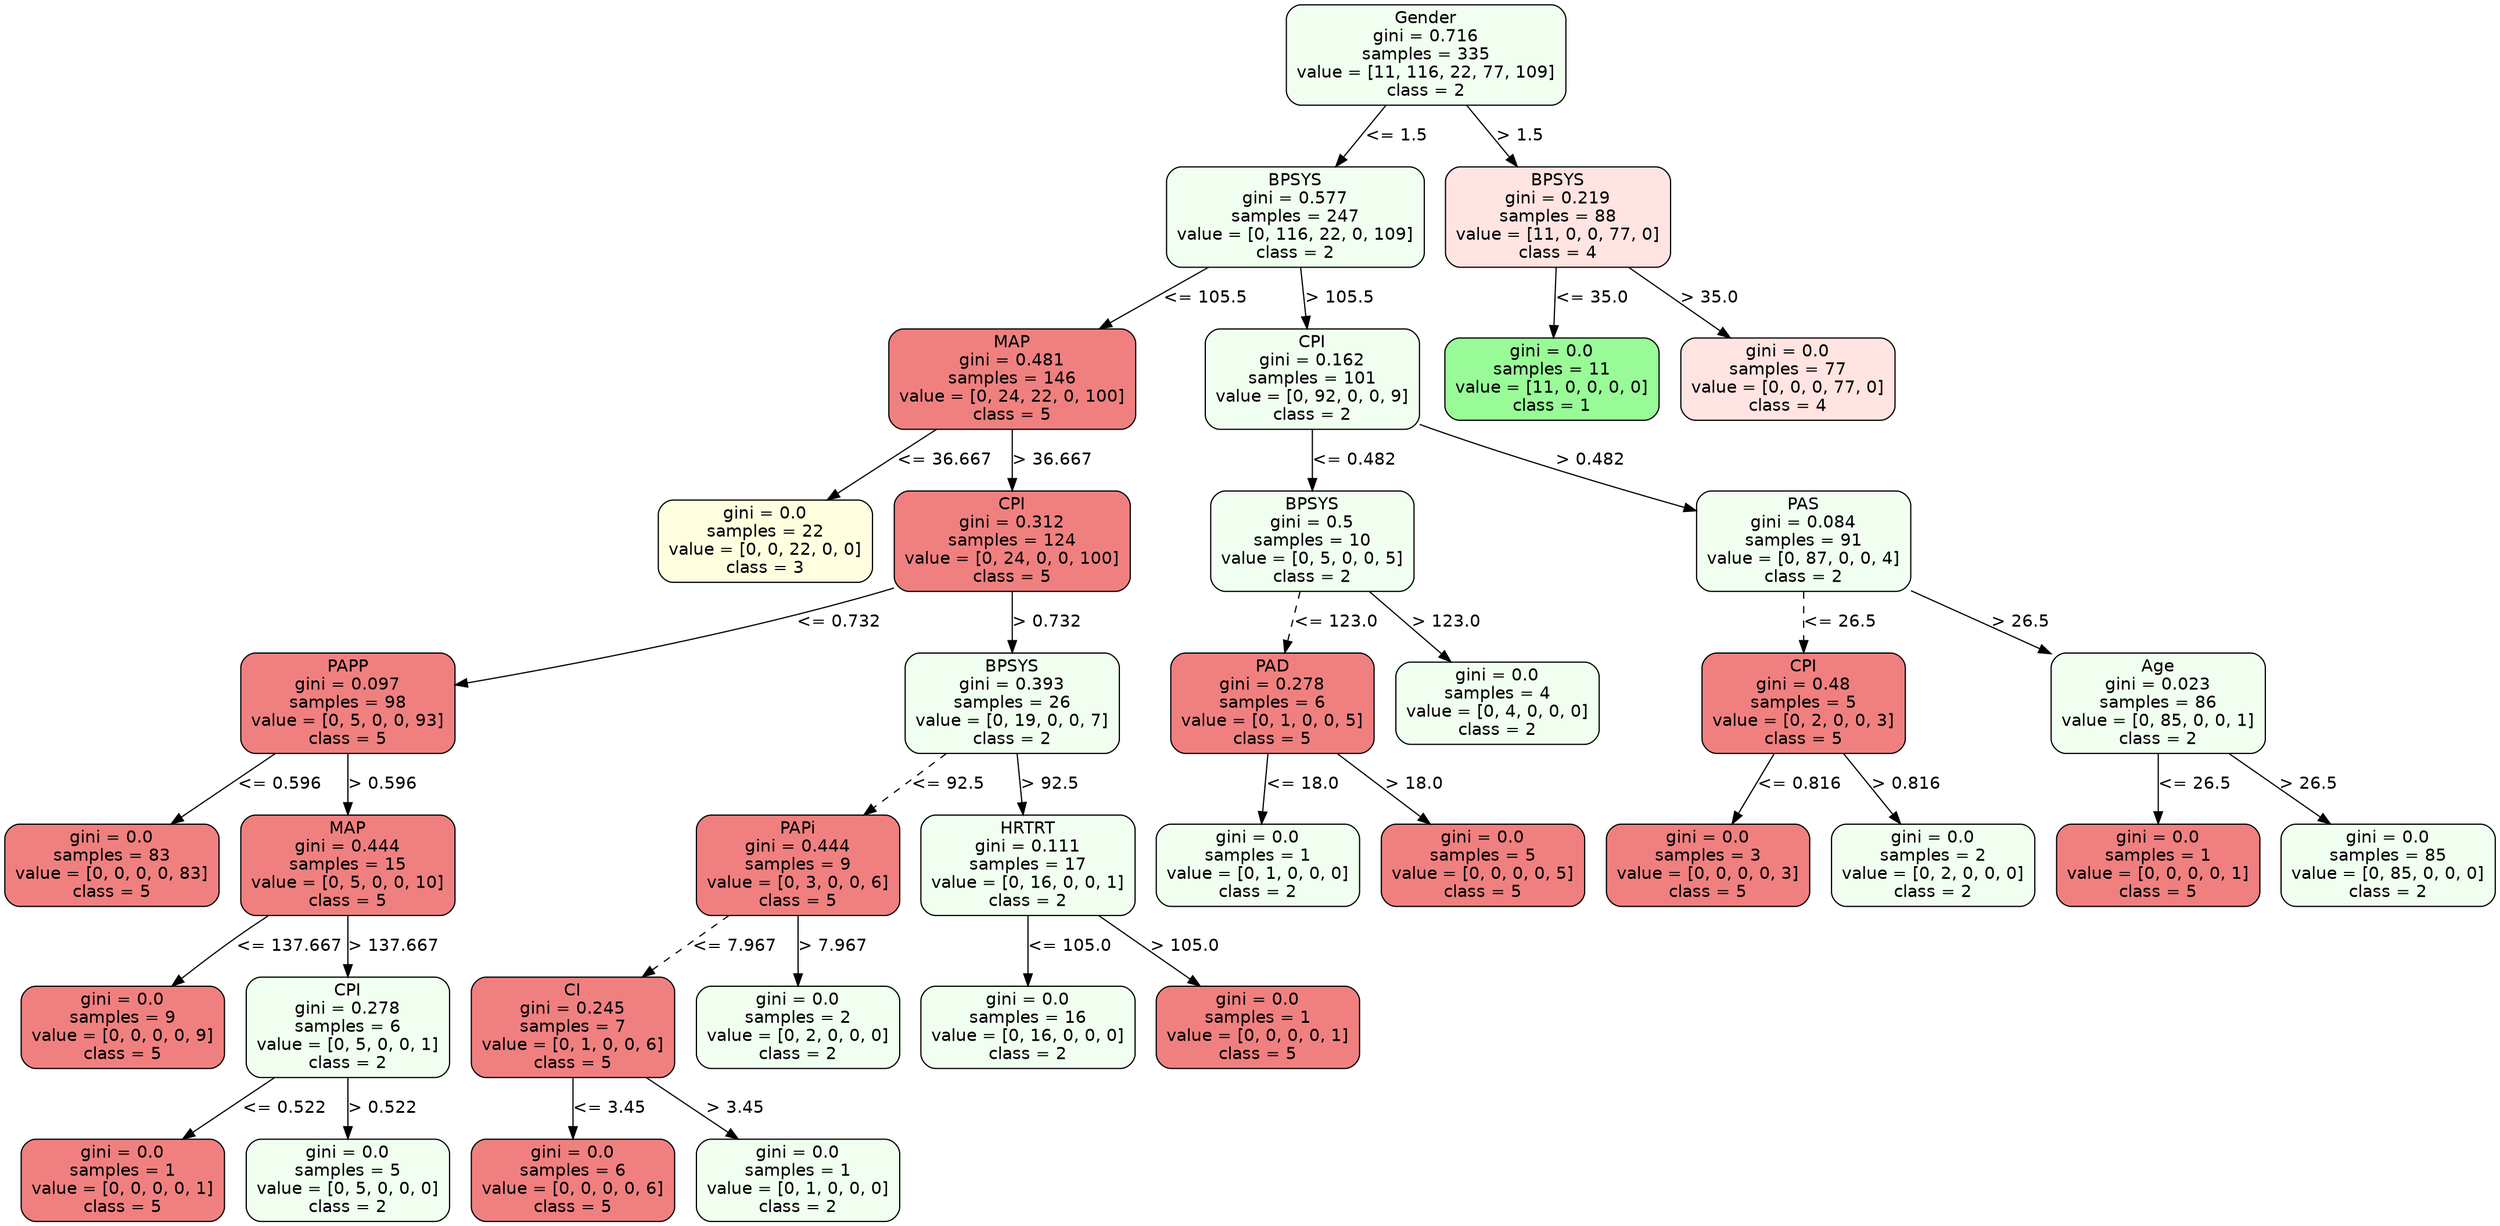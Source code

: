 strict digraph Tree {
	graph [bb="0,0,2058,1006"];
	node [color=black,
		fontname=helvetica,
		label="\N",
		shape=box,
		style="filled, rounded"
	];
	edge [fontname=helvetica];
	0	 [fillcolor=honeydew,
		height=1.1528,
		label="Gender\ngini = 0.716\nsamples = 335\nvalue = [11, 116, 22, 77, 109]\nclass = 2",
		pos="1174.5,964.5",
		width=3.2083];
	1	 [fillcolor=honeydew,
		height=1.1528,
		label="BPSYS\ngini = 0.577\nsamples = 247\nvalue = [0, 116, 22, 0, 109]\nclass = 2",
		pos="1066.5,830.5",
		width=2.9583];
	0 -> 1	 [label="<= 1.5",
		labelangle=45,
		labeldistance=2.5,
		lp="1150.5,897.5",
		op="<=",
		param=1.5,
		pos="e,1100.1,872.14 1140.9,922.84 1130.1,909.35 1117.9,894.26 1106.6,880.24",
		style=solid];
	34	 [fillcolor=mistyrose,
		height=1.1528,
		label="BPSYS\ngini = 0.219\nsamples = 88\nvalue = [11, 0, 0, 77, 0]\nclass = 4",
		pos="1283.5,830.5",
		width=2.5833];
	0 -> 34	 [label="> 1.5",
		labelangle=-45,
		labeldistance=2.5,
		lp="1252.5,897.5",
		op=">",
		param=1.5,
		pos="e,1249.6,872.14 1208.4,922.84 1219.4,909.35 1231.6,894.26 1243,880.24",
		style=solid];
	2	 [fillcolor=lightcoral,
		height=1.1528,
		label="MAP\ngini = 0.481\nsamples = 146\nvalue = [0, 24, 22, 0, 100]\nclass = 5",
		pos="832.5,696.5",
		width=2.8333];
	1 -> 2	 [label="<= 105.5",
		lp="992.5,763.5",
		op="<=",
		param=105.5,
		pos="e,905.21,738.14 993.74,788.84 968.43,774.34 939.88,757.99 913.91,743.12",
		style=solid];
	21	 [fillcolor=honeydew,
		height=1.1528,
		label="CPI\ngini = 0.162\nsamples = 101\nvalue = [0, 92, 0, 0, 9]\nclass = 2",
		pos="1080.5,696.5",
		width=2.4583];
	1 -> 21	 [label="> 105.5",
		lp="1103.5,763.5",
		op=">",
		param=105.5,
		pos="e,1076.1,738.14 1070.9,788.84 1072.2,775.98 1073.7,761.66 1075.1,748.21",
		style=solid];
	3	 [fillcolor=lightyellow,
		height=0.94444,
		label="gini = 0.0\nsamples = 22\nvalue = [0, 0, 22, 0, 0]\nclass = 3",
		pos="628.5,562.5",
		width=2.4583];
	2 -> 3	 [label="<= 36.667",
		lp="777,629.5",
		op="<=",
		param=36.667,
		pos="e,680.27,596.5 769.07,654.84 743.43,637.99 713.98,618.65 688.68,602.03",
		style=solid];
	4	 [fillcolor=lightcoral,
		height=1.1528,
		label="CPI\ngini = 0.312\nsamples = 124\nvalue = [0, 24, 0, 0, 100]\nclass = 5",
		pos="832.5,562.5",
		width=2.7083];
	2 -> 4	 [label="> 36.667",
		lp="866,629.5",
		op=">",
		param=36.667,
		pos="e,832.5,604.14 832.5,654.84 832.5,641.98 832.5,627.66 832.5,614.21",
		style=solid];
	5	 [fillcolor=lightcoral,
		height=1.1528,
		label="PAPP\ngini = 0.097\nsamples = 98\nvalue = [0, 5, 0, 0, 93]\nclass = 5",
		pos="283.5,428.5",
		width=2.4583];
	4 -> 5	 [label="<= 0.732",
		lp="689.5,495.5",
		op="<=",
		param=0.732,
		pos="e,372.19,442.66 734.76,523.85 731.65,522.86 728.56,521.91 725.5,521 609.4,486.59 472.49,460.03 382.15,444.37",
		style=solid];
	12	 [fillcolor=honeydew,
		height=1.1528,
		label="BPSYS\ngini = 0.393\nsamples = 26\nvalue = [0, 19, 0, 0, 7]\nclass = 2",
		pos="832.5,428.5",
		width=2.4583];
	4 -> 12	 [label="> 0.732",
		lp="861.5,495.5",
		op=">",
		param=0.732,
		pos="e,832.5,470.14 832.5,520.84 832.5,507.98 832.5,493.66 832.5,480.21",
		style=solid];
	6	 [fillcolor=lightcoral,
		height=0.94444,
		label="gini = 0.0\nsamples = 83\nvalue = [0, 0, 0, 0, 83]\nclass = 5",
		pos="88.5,294.5",
		width=2.4583];
	5 -> 6	 [label="<= 0.596",
		lp="227.5,361.5",
		op="<=",
		param=0.596,
		pos="e,137.98,328.5 222.87,386.84 198.47,370.07 170.45,350.82 146.34,334.24",
		style=solid];
	7	 [fillcolor=lightcoral,
		height=1.1528,
		label="MAP\ngini = 0.444\nsamples = 15\nvalue = [0, 5, 0, 0, 10]\nclass = 5",
		pos="283.5,294.5",
		width=2.4583];
	5 -> 7	 [label="> 0.596",
		lp="312.5,361.5",
		op=">",
		param=0.596,
		pos="e,283.5,336.14 283.5,386.84 283.5,373.98 283.5,359.66 283.5,346.21",
		style=solid];
	8	 [fillcolor=lightcoral,
		height=0.94444,
		label="gini = 0.0\nsamples = 9\nvalue = [0, 0, 0, 0, 9]\nclass = 5",
		pos="97.5,160.5",
		width=2.3333];
	7 -> 8	 [label="<= 137.667",
		lp="235.5,227.5",
		op="<=",
		param=137.667,
		pos="e,138.95,194.76 217.15,252.68 208.44,246.87 199.69,240.88 191.5,235 176.79,224.45 161.23,212.47 147.09,201.26",
		style=solid];
	9	 [fillcolor=honeydew,
		height=1.1528,
		label="CPI\ngini = 0.278\nsamples = 6\nvalue = [0, 5, 0, 0, 1]\nclass = 2",
		pos="283.5,160.5",
		width=2.3333];
	7 -> 9	 [label="> 137.667",
		lp="321.5,227.5",
		op=">",
		param=137.667,
		pos="e,283.5,202.14 283.5,252.84 283.5,239.98 283.5,225.66 283.5,212.21",
		style=solid];
	10	 [fillcolor=lightcoral,
		height=0.94444,
		label="gini = 0.0\nsamples = 1\nvalue = [0, 0, 0, 0, 1]\nclass = 5",
		pos="97.5,34",
		width=2.3333];
	9 -> 10	 [label="<= 0.522",
		lp="225.5,93.5",
		op="<=",
		param=0.522,
		pos="e,147.53,68.029 222.34,118.9 201.03,104.41 177.18,88.191 156.08,73.843",
		style=solid];
	11	 [fillcolor=honeydew,
		height=0.94444,
		label="gini = 0.0\nsamples = 5\nvalue = [0, 5, 0, 0, 0]\nclass = 2",
		pos="283.5,34",
		width=2.3333];
	9 -> 11	 [label="> 0.522",
		lp="312.5,93.5",
		op=">",
		param=0.522,
		pos="e,283.5,68.142 283.5,118.73 283.5,105.78 283.5,91.472 283.5,78.356",
		style=solid];
	13	 [fillcolor=lightcoral,
		height=1.1528,
		label="PAPi\ngini = 0.444\nsamples = 9\nvalue = [0, 3, 0, 0, 6]\nclass = 5",
		pos="655.5,294.5",
		width=2.3333];
	12 -> 13	 [label="<= 92.5",
		lp="780,361.5",
		op="<=",
		param=92.5,
		pos="e,710.5,336.14 777.47,386.84 758.82,372.72 737.85,356.84 718.62,342.29",
		style=dashed];
	18	 [fillcolor=honeydew,
		height=1.1528,
		label="HRTRT\ngini = 0.111\nsamples = 17\nvalue = [0, 16, 0, 0, 1]\nclass = 2",
		pos="845.5,294.5",
		width=2.4583];
	12 -> 18	 [label="> 92.5",
		lp="864,361.5",
		op=">",
		param=92.5,
		pos="e,841.46,336.14 836.54,386.84 837.79,373.98 839.18,359.66 840.48,346.21",
		style=solid];
	14	 [fillcolor=lightcoral,
		height=1.1528,
		label="CI\ngini = 0.245\nsamples = 7\nvalue = [0, 1, 0, 0, 6]\nclass = 5",
		pos="469.5,160.5",
		width=2.3333];
	13 -> 14	 [label="<= 7.967",
		lp="603.5,227.5",
		op="<=",
		param=7.967,
		pos="e,527.3,202.14 597.67,252.84 577.99,238.66 555.84,222.7 535.56,208.09",
		style=dashed];
	17	 [fillcolor=honeydew,
		height=0.94444,
		label="gini = 0.0\nsamples = 2\nvalue = [0, 2, 0, 0, 0]\nclass = 2",
		pos="655.5,160.5",
		width=2.3333];
	13 -> 17	 [label="> 7.967",
		lp="684.5,227.5",
		op=">",
		param=7.967,
		pos="e,655.5,194.5 655.5,252.84 655.5,237.6 655.5,220.33 655.5,204.87",
		style=solid];
	15	 [fillcolor=lightcoral,
		height=0.94444,
		label="gini = 0.0\nsamples = 6\nvalue = [0, 0, 0, 0, 6]\nclass = 5",
		pos="469.5,34",
		width=2.3333];
	14 -> 15	 [label="<= 3.45",
		lp="500,93.5",
		op="<=",
		param=3.45,
		pos="e,469.5,68.142 469.5,118.73 469.5,105.78 469.5,91.472 469.5,78.356",
		style=solid];
	16	 [fillcolor=honeydew,
		height=0.94444,
		label="gini = 0.0\nsamples = 1\nvalue = [0, 1, 0, 0, 0]\nclass = 2",
		pos="655.5,34",
		width=2.3333];
	14 -> 16	 [label="> 3.45",
		lp="599,93.5",
		op=">",
		param=3.45,
		pos="e,605.47,68.029 530.66,118.9 551.97,104.41 575.82,88.191 596.92,73.843",
		style=solid];
	19	 [fillcolor=honeydew,
		height=0.94444,
		label="gini = 0.0\nsamples = 16\nvalue = [0, 16, 0, 0, 0]\nclass = 2",
		pos="845.5,160.5",
		width=2.4583];
	18 -> 19	 [label="<= 105.0",
		lp="880.5,227.5",
		op="<=",
		param=105.0,
		pos="e,845.5,194.5 845.5,252.84 845.5,237.6 845.5,220.33 845.5,204.87",
		style=solid];
	20	 [fillcolor=lightcoral,
		height=0.94444,
		label="gini = 0.0\nsamples = 1\nvalue = [0, 0, 0, 0, 1]\nclass = 5",
		pos="1035.5,160.5",
		width=2.3333];
	18 -> 20	 [label="> 105.0",
		lp="975.5,227.5",
		op=">",
		param=105.0,
		pos="e,987.29,194.5 904.58,252.84 928.25,236.14 955.41,216.98 978.84,200.46",
		style=solid];
	22	 [fillcolor=honeydew,
		height=1.1528,
		label="BPSYS\ngini = 0.5\nsamples = 10\nvalue = [0, 5, 0, 0, 5]\nclass = 2",
		pos="1080.5,562.5",
		width=2.3333];
	21 -> 22	 [label="<= 0.482",
		lp="1115.5,629.5",
		op="<=",
		param=0.482,
		pos="e,1080.5,604.14 1080.5,654.84 1080.5,641.98 1080.5,627.66 1080.5,614.21",
		style=solid];
	27	 [fillcolor=honeydew,
		height=1.1528,
		label="PAS\ngini = 0.084\nsamples = 91\nvalue = [0, 87, 0, 0, 4]\nclass = 2",
		pos="1486.5,562.5",
		width=2.4583];
	21 -> 27	 [label="> 0.482",
		lp="1301.5,629.5",
		op=">",
		param=0.482,
		pos="e,1397.7,586.81 1169.2,659.15 1173,657.72 1176.8,656.33 1180.5,655 1248.9,630.52 1327.4,606.88 1387.8,589.63",
		style=solid];
	23	 [fillcolor=lightcoral,
		height=1.1528,
		label="PAD\ngini = 0.278\nsamples = 6\nvalue = [0, 1, 0, 0, 5]\nclass = 5",
		pos="1047.5,428.5",
		width=2.3333];
	22 -> 23	 [label="<= 123.0",
		lp="1100.5,495.5",
		op="<=",
		param=123.0,
		pos="e,1057.8,470.14 1070.2,520.84 1067.1,507.98 1063.5,493.66 1060.2,480.21",
		style=dashed];
	26	 [fillcolor=honeydew,
		height=0.94444,
		label="gini = 0.0\nsamples = 4\nvalue = [0, 4, 0, 0, 0]\nclass = 2",
		pos="1233.5,428.5",
		width=2.3333];
	22 -> 26	 [label="> 123.0",
		lp="1191.5,495.5",
		op=">",
		param=123.0,
		pos="e,1194.7,462.5 1128.1,520.84 1146.8,504.43 1168.2,485.65 1186.9,469.33",
		style=solid];
	24	 [fillcolor=honeydew,
		height=0.94444,
		label="gini = 0.0\nsamples = 1\nvalue = [0, 1, 0, 0, 0]\nclass = 2",
		pos="1035.5,294.5",
		width=2.3333];
	23 -> 24	 [label="<= 18.0",
		lp="1073,361.5",
		op="<=",
		param=18.0,
		pos="e,1038.5,328.5 1043.8,386.84 1042.4,371.6 1040.9,354.33 1039.5,338.87",
		style=solid];
	25	 [fillcolor=lightcoral,
		height=0.94444,
		label="gini = 0.0\nsamples = 5\nvalue = [0, 0, 0, 0, 5]\nclass = 5",
		pos="1221.5,294.5",
		width=2.3333];
	23 -> 25	 [label="> 18.0",
		lp="1165,361.5",
		op=">",
		param=18.0,
		pos="e,1177.3,328.5 1101.6,386.84 1123.2,370.21 1147.9,351.15 1169.3,334.68",
		style=solid];
	28	 [fillcolor=lightcoral,
		height=1.1528,
		label="CPI\ngini = 0.48\nsamples = 5\nvalue = [0, 2, 0, 0, 3]\nclass = 5",
		pos="1486.5,428.5",
		width=2.3333];
	27 -> 28	 [label="<= 26.5",
		lp="1517,495.5",
		op="<=",
		param=26.5,
		pos="e,1486.5,470.14 1486.5,520.84 1486.5,507.98 1486.5,493.66 1486.5,480.21",
		style=dashed];
	31	 [fillcolor=honeydew,
		height=1.1528,
		label="Age\ngini = 0.023\nsamples = 86\nvalue = [0, 85, 0, 0, 1]\nclass = 2",
		pos="1779.5,428.5",
		width=2.4583];
	27 -> 31	 [label="> 26.5",
		lp="1666,495.5",
		op=">",
		param=26.5,
		pos="e,1690.8,469.05 1575.2,521.93 1608.8,506.55 1647.3,488.96 1681.7,473.22",
		style=solid];
	29	 [fillcolor=lightcoral,
		height=0.94444,
		label="gini = 0.0\nsamples = 3\nvalue = [0, 0, 0, 0, 3]\nclass = 5",
		pos="1407.5,294.5",
		width=2.3333];
	28 -> 29	 [label="<= 0.816",
		lp="1483.5,361.5",
		op="<=",
		param=0.816,
		pos="e,1427.5,328.5 1461.9,386.84 1452.7,371.17 1442.2,353.33 1432.9,337.53",
		style=solid];
	30	 [fillcolor=honeydew,
		height=0.94444,
		label="gini = 0.0\nsamples = 2\nvalue = [0, 2, 0, 0, 0]\nclass = 2",
		pos="1593.5,294.5",
		width=2.3333];
	28 -> 30	 [label="> 0.816",
		lp="1571.5,361.5",
		op=">",
		param=0.816,
		pos="e,1566.3,328.5 1519.8,386.84 1532.5,370.87 1547.1,352.66 1559.8,336.65",
		style=solid];
	32	 [fillcolor=lightcoral,
		height=0.94444,
		label="gini = 0.0\nsamples = 1\nvalue = [0, 0, 0, 0, 1]\nclass = 5",
		pos="1779.5,294.5",
		width=2.3333];
	31 -> 32	 [label="<= 26.5",
		lp="1810,361.5",
		op="<=",
		param=26.5,
		pos="e,1779.5,328.5 1779.5,386.84 1779.5,371.6 1779.5,354.33 1779.5,338.87",
		style=solid];
	33	 [fillcolor=honeydew,
		height=0.94444,
		label="gini = 0.0\nsamples = 85\nvalue = [0, 85, 0, 0, 0]\nclass = 2",
		pos="1969.5,294.5",
		width=2.4583];
	31 -> 33	 [label="> 26.5",
		lp="1904,361.5",
		op=">",
		param=26.5,
		pos="e,1921.3,328.5 1838.6,386.84 1862.2,370.14 1889.4,350.98 1912.8,334.46",
		style=solid];
	35	 [fillcolor=palegreen,
		height=0.94444,
		label="gini = 0.0\nsamples = 11\nvalue = [11, 0, 0, 0, 0]\nclass = 1",
		pos="1278.5,696.5",
		width=2.4583];
	34 -> 35	 [label="<= 35.0",
		lp="1312,763.5",
		op="<=",
		param=35.0,
		pos="e,1279.8,730.5 1281.9,788.84 1281.4,773.6 1280.7,756.33 1280.2,740.87",
		style=solid];
	36	 [fillcolor=mistyrose,
		height=0.94444,
		label="gini = 0.0\nsamples = 77\nvalue = [0, 0, 0, 77, 0]\nclass = 4",
		pos="1473.5,696.5",
		width=2.4583];
	34 -> 36	 [label="> 35.0",
		lp="1409,763.5",
		op=">",
		param=35.0,
		pos="e,1425.3,730.5 1342.6,788.84 1366.2,772.14 1393.4,752.98 1416.8,736.46",
		style=solid];
}
